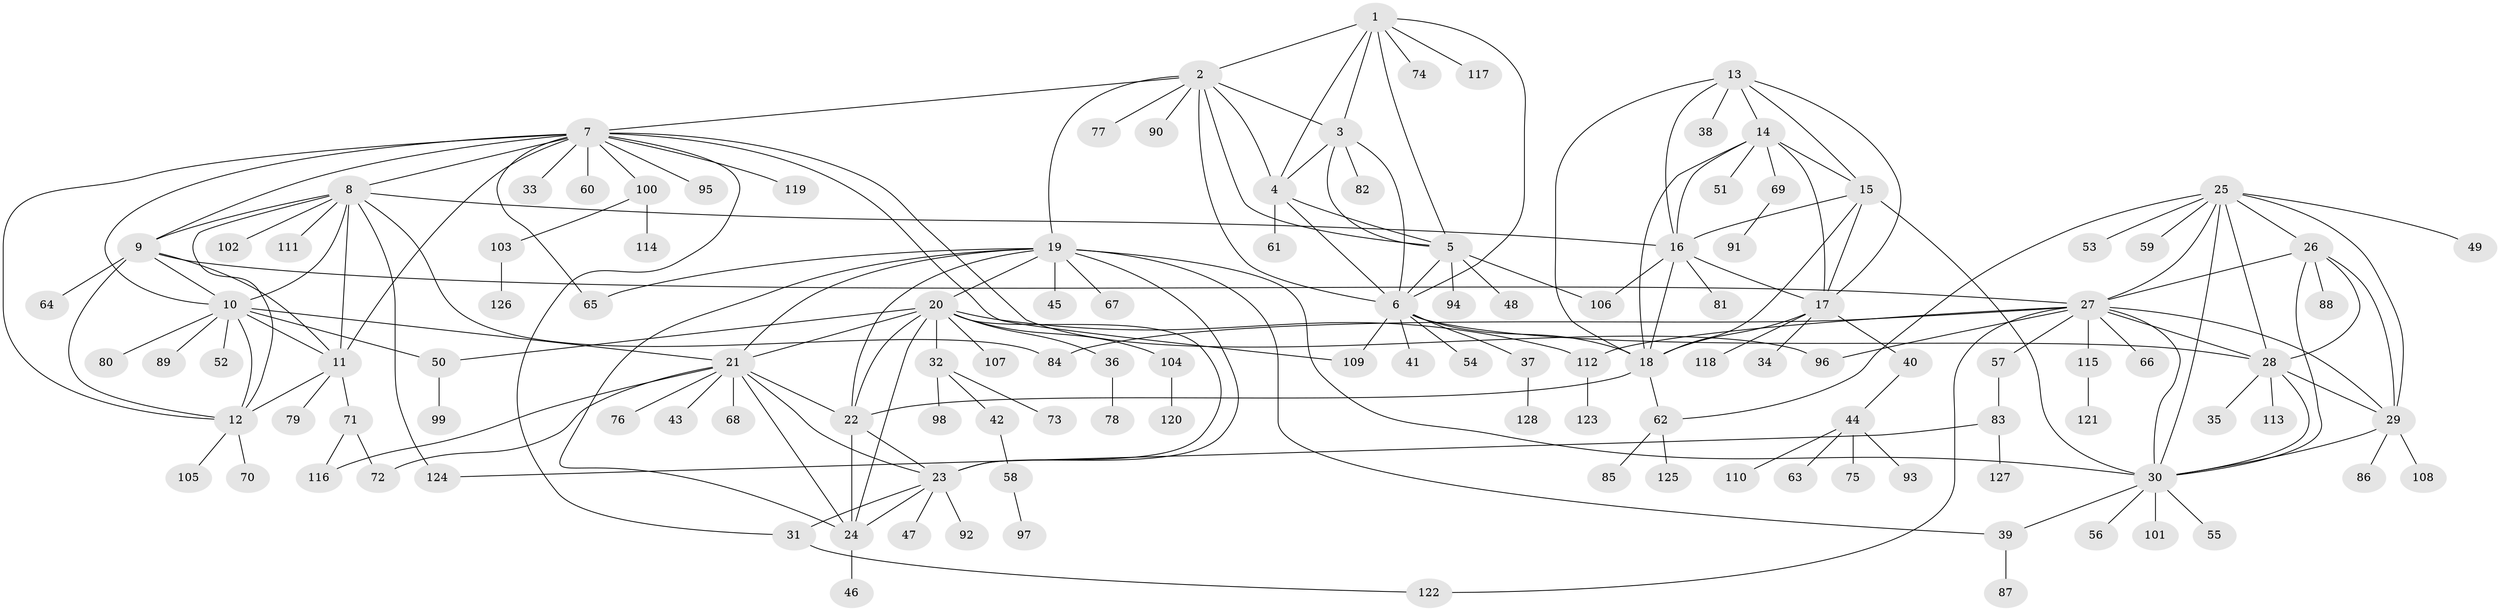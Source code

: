 // Generated by graph-tools (version 1.1) at 2025/02/03/09/25 03:02:34]
// undirected, 128 vertices, 197 edges
graph export_dot {
graph [start="1"]
  node [color=gray90,style=filled];
  1;
  2;
  3;
  4;
  5;
  6;
  7;
  8;
  9;
  10;
  11;
  12;
  13;
  14;
  15;
  16;
  17;
  18;
  19;
  20;
  21;
  22;
  23;
  24;
  25;
  26;
  27;
  28;
  29;
  30;
  31;
  32;
  33;
  34;
  35;
  36;
  37;
  38;
  39;
  40;
  41;
  42;
  43;
  44;
  45;
  46;
  47;
  48;
  49;
  50;
  51;
  52;
  53;
  54;
  55;
  56;
  57;
  58;
  59;
  60;
  61;
  62;
  63;
  64;
  65;
  66;
  67;
  68;
  69;
  70;
  71;
  72;
  73;
  74;
  75;
  76;
  77;
  78;
  79;
  80;
  81;
  82;
  83;
  84;
  85;
  86;
  87;
  88;
  89;
  90;
  91;
  92;
  93;
  94;
  95;
  96;
  97;
  98;
  99;
  100;
  101;
  102;
  103;
  104;
  105;
  106;
  107;
  108;
  109;
  110;
  111;
  112;
  113;
  114;
  115;
  116;
  117;
  118;
  119;
  120;
  121;
  122;
  123;
  124;
  125;
  126;
  127;
  128;
  1 -- 2;
  1 -- 3;
  1 -- 4;
  1 -- 5;
  1 -- 6;
  1 -- 74;
  1 -- 117;
  2 -- 3;
  2 -- 4;
  2 -- 5;
  2 -- 6;
  2 -- 7;
  2 -- 19;
  2 -- 77;
  2 -- 90;
  3 -- 4;
  3 -- 5;
  3 -- 6;
  3 -- 82;
  4 -- 5;
  4 -- 6;
  4 -- 61;
  5 -- 6;
  5 -- 48;
  5 -- 94;
  5 -- 106;
  6 -- 18;
  6 -- 28;
  6 -- 37;
  6 -- 41;
  6 -- 54;
  6 -- 109;
  7 -- 8;
  7 -- 9;
  7 -- 10;
  7 -- 11;
  7 -- 12;
  7 -- 31;
  7 -- 33;
  7 -- 60;
  7 -- 65;
  7 -- 95;
  7 -- 96;
  7 -- 100;
  7 -- 109;
  7 -- 119;
  8 -- 9;
  8 -- 10;
  8 -- 11;
  8 -- 12;
  8 -- 16;
  8 -- 84;
  8 -- 102;
  8 -- 111;
  8 -- 124;
  9 -- 10;
  9 -- 11;
  9 -- 12;
  9 -- 27;
  9 -- 64;
  10 -- 11;
  10 -- 12;
  10 -- 21;
  10 -- 50;
  10 -- 52;
  10 -- 80;
  10 -- 89;
  11 -- 12;
  11 -- 71;
  11 -- 79;
  12 -- 70;
  12 -- 105;
  13 -- 14;
  13 -- 15;
  13 -- 16;
  13 -- 17;
  13 -- 18;
  13 -- 38;
  14 -- 15;
  14 -- 16;
  14 -- 17;
  14 -- 18;
  14 -- 51;
  14 -- 69;
  15 -- 16;
  15 -- 17;
  15 -- 18;
  15 -- 30;
  16 -- 17;
  16 -- 18;
  16 -- 81;
  16 -- 106;
  17 -- 18;
  17 -- 34;
  17 -- 40;
  17 -- 118;
  18 -- 22;
  18 -- 62;
  19 -- 20;
  19 -- 21;
  19 -- 22;
  19 -- 23;
  19 -- 24;
  19 -- 30;
  19 -- 39;
  19 -- 45;
  19 -- 65;
  19 -- 67;
  20 -- 21;
  20 -- 22;
  20 -- 23;
  20 -- 24;
  20 -- 32;
  20 -- 36;
  20 -- 50;
  20 -- 104;
  20 -- 107;
  20 -- 112;
  21 -- 22;
  21 -- 23;
  21 -- 24;
  21 -- 43;
  21 -- 68;
  21 -- 72;
  21 -- 76;
  21 -- 116;
  22 -- 23;
  22 -- 24;
  23 -- 24;
  23 -- 31;
  23 -- 47;
  23 -- 92;
  24 -- 46;
  25 -- 26;
  25 -- 27;
  25 -- 28;
  25 -- 29;
  25 -- 30;
  25 -- 49;
  25 -- 53;
  25 -- 59;
  25 -- 62;
  26 -- 27;
  26 -- 28;
  26 -- 29;
  26 -- 30;
  26 -- 88;
  27 -- 28;
  27 -- 29;
  27 -- 30;
  27 -- 57;
  27 -- 66;
  27 -- 84;
  27 -- 96;
  27 -- 112;
  27 -- 115;
  27 -- 122;
  28 -- 29;
  28 -- 30;
  28 -- 35;
  28 -- 113;
  29 -- 30;
  29 -- 86;
  29 -- 108;
  30 -- 39;
  30 -- 55;
  30 -- 56;
  30 -- 101;
  31 -- 122;
  32 -- 42;
  32 -- 73;
  32 -- 98;
  36 -- 78;
  37 -- 128;
  39 -- 87;
  40 -- 44;
  42 -- 58;
  44 -- 63;
  44 -- 75;
  44 -- 93;
  44 -- 110;
  50 -- 99;
  57 -- 83;
  58 -- 97;
  62 -- 85;
  62 -- 125;
  69 -- 91;
  71 -- 72;
  71 -- 116;
  83 -- 124;
  83 -- 127;
  100 -- 103;
  100 -- 114;
  103 -- 126;
  104 -- 120;
  112 -- 123;
  115 -- 121;
}
